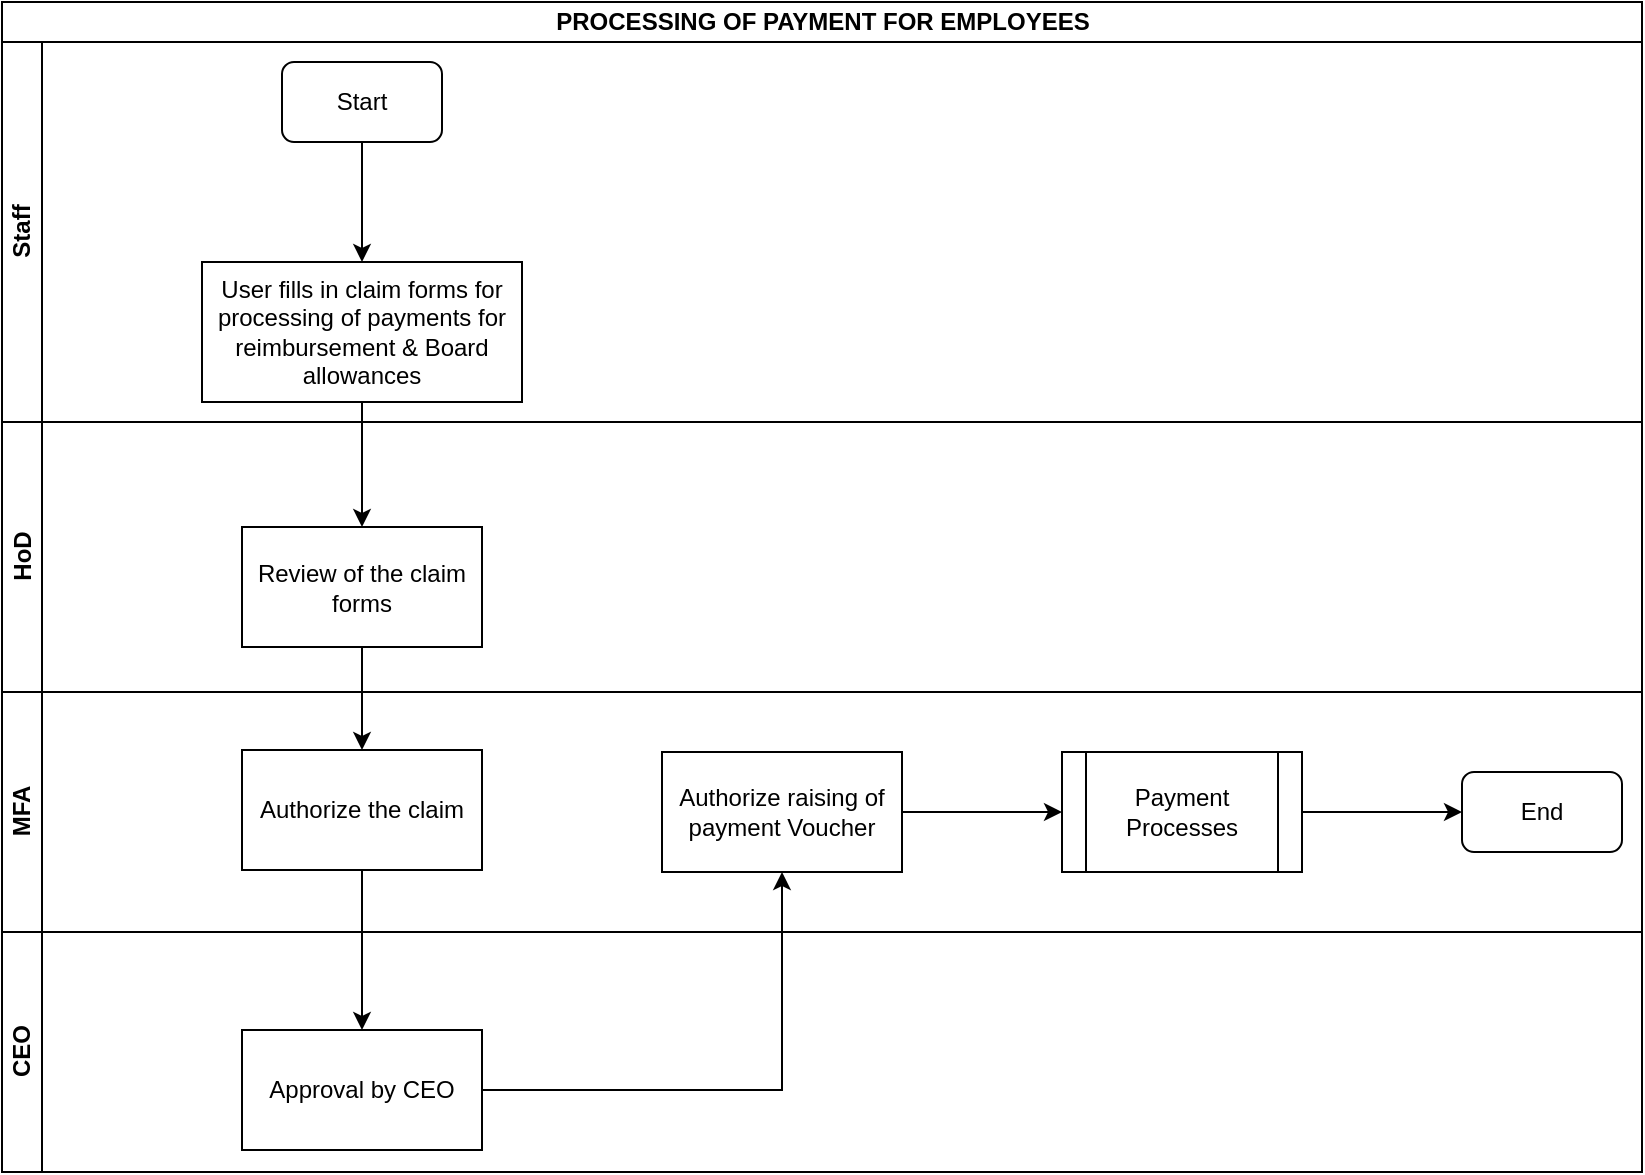 <mxfile version="14.1.8" type="github">
  <diagram id="1JJa6cUBEEBqBfRkNrkH" name="Page-1">
    <mxGraphModel dx="1038" dy="547" grid="1" gridSize="10" guides="1" tooltips="1" connect="1" arrows="1" fold="1" page="1" pageScale="1" pageWidth="1169" pageHeight="827" math="0" shadow="0">
      <root>
        <mxCell id="0" />
        <mxCell id="1" parent="0" />
        <mxCell id="zcF2YPwkhQo-STnj3zk0-1" value="PROCESSING OF PAYMENT FOR EMPLOYEES" style="swimlane;html=1;childLayout=stackLayout;resizeParent=1;resizeParentMax=0;horizontal=1;startSize=20;horizontalStack=0;" vertex="1" parent="1">
          <mxGeometry x="10" y="10" width="820" height="585" as="geometry" />
        </mxCell>
        <mxCell id="zcF2YPwkhQo-STnj3zk0-2" value="Staff" style="swimlane;html=1;startSize=20;horizontal=0;" vertex="1" parent="zcF2YPwkhQo-STnj3zk0-1">
          <mxGeometry y="20" width="820" height="190" as="geometry" />
        </mxCell>
        <mxCell id="zcF2YPwkhQo-STnj3zk0-6" value="Start" style="rounded=1;whiteSpace=wrap;html=1;" vertex="1" parent="zcF2YPwkhQo-STnj3zk0-2">
          <mxGeometry x="140" y="10" width="80" height="40" as="geometry" />
        </mxCell>
        <mxCell id="zcF2YPwkhQo-STnj3zk0-7" value="User fills in claim forms for processing of payments for reimbursement &amp;amp; Board allowances" style="rounded=0;whiteSpace=wrap;html=1;" vertex="1" parent="zcF2YPwkhQo-STnj3zk0-2">
          <mxGeometry x="100" y="110" width="160" height="70" as="geometry" />
        </mxCell>
        <mxCell id="zcF2YPwkhQo-STnj3zk0-9" value="" style="edgeStyle=orthogonalEdgeStyle;rounded=0;orthogonalLoop=1;jettySize=auto;html=1;entryX=0.5;entryY=0;entryDx=0;entryDy=0;" edge="1" parent="zcF2YPwkhQo-STnj3zk0-2" source="zcF2YPwkhQo-STnj3zk0-6" target="zcF2YPwkhQo-STnj3zk0-7">
          <mxGeometry relative="1" as="geometry">
            <mxPoint x="180" y="120" as="targetPoint" />
          </mxGeometry>
        </mxCell>
        <mxCell id="zcF2YPwkhQo-STnj3zk0-3" value="HoD" style="swimlane;html=1;startSize=20;horizontal=0;" vertex="1" parent="zcF2YPwkhQo-STnj3zk0-1">
          <mxGeometry y="210" width="820" height="135" as="geometry" />
        </mxCell>
        <mxCell id="zcF2YPwkhQo-STnj3zk0-10" value="Review of the claim forms" style="whiteSpace=wrap;html=1;rounded=0;" vertex="1" parent="zcF2YPwkhQo-STnj3zk0-3">
          <mxGeometry x="120" y="52.5" width="120" height="60" as="geometry" />
        </mxCell>
        <mxCell id="zcF2YPwkhQo-STnj3zk0-4" value="MFA" style="swimlane;html=1;startSize=20;horizontal=0;" vertex="1" parent="zcF2YPwkhQo-STnj3zk0-1">
          <mxGeometry y="345" width="820" height="120" as="geometry" />
        </mxCell>
        <mxCell id="zcF2YPwkhQo-STnj3zk0-12" value="Authorize the claim" style="whiteSpace=wrap;html=1;rounded=0;" vertex="1" parent="zcF2YPwkhQo-STnj3zk0-4">
          <mxGeometry x="120" y="29" width="120" height="60" as="geometry" />
        </mxCell>
        <mxCell id="zcF2YPwkhQo-STnj3zk0-16" value="Authorize raising of payment Voucher" style="whiteSpace=wrap;html=1;rounded=0;" vertex="1" parent="zcF2YPwkhQo-STnj3zk0-4">
          <mxGeometry x="330" y="30" width="120" height="60" as="geometry" />
        </mxCell>
        <mxCell id="zcF2YPwkhQo-STnj3zk0-23" value="End" style="rounded=1;whiteSpace=wrap;html=1;" vertex="1" parent="zcF2YPwkhQo-STnj3zk0-4">
          <mxGeometry x="730" y="40" width="80" height="40" as="geometry" />
        </mxCell>
        <mxCell id="zcF2YPwkhQo-STnj3zk0-5" value="CEO" style="swimlane;html=1;startSize=20;horizontal=0;" vertex="1" parent="zcF2YPwkhQo-STnj3zk0-1">
          <mxGeometry y="465" width="820" height="120" as="geometry" />
        </mxCell>
        <mxCell id="zcF2YPwkhQo-STnj3zk0-14" value="Approval by CEO" style="whiteSpace=wrap;html=1;rounded=0;" vertex="1" parent="zcF2YPwkhQo-STnj3zk0-5">
          <mxGeometry x="120" y="49" width="120" height="60" as="geometry" />
        </mxCell>
        <mxCell id="zcF2YPwkhQo-STnj3zk0-11" value="" style="edgeStyle=orthogonalEdgeStyle;rounded=0;orthogonalLoop=1;jettySize=auto;html=1;" edge="1" parent="zcF2YPwkhQo-STnj3zk0-1" source="zcF2YPwkhQo-STnj3zk0-7" target="zcF2YPwkhQo-STnj3zk0-10">
          <mxGeometry relative="1" as="geometry" />
        </mxCell>
        <mxCell id="zcF2YPwkhQo-STnj3zk0-13" value="" style="edgeStyle=orthogonalEdgeStyle;rounded=0;orthogonalLoop=1;jettySize=auto;html=1;" edge="1" parent="zcF2YPwkhQo-STnj3zk0-1" source="zcF2YPwkhQo-STnj3zk0-10" target="zcF2YPwkhQo-STnj3zk0-12">
          <mxGeometry relative="1" as="geometry" />
        </mxCell>
        <mxCell id="zcF2YPwkhQo-STnj3zk0-15" value="" style="edgeStyle=orthogonalEdgeStyle;rounded=0;orthogonalLoop=1;jettySize=auto;html=1;" edge="1" parent="zcF2YPwkhQo-STnj3zk0-1" source="zcF2YPwkhQo-STnj3zk0-12" target="zcF2YPwkhQo-STnj3zk0-14">
          <mxGeometry relative="1" as="geometry" />
        </mxCell>
        <mxCell id="zcF2YPwkhQo-STnj3zk0-17" value="" style="edgeStyle=orthogonalEdgeStyle;rounded=0;orthogonalLoop=1;jettySize=auto;html=1;" edge="1" parent="zcF2YPwkhQo-STnj3zk0-1" source="zcF2YPwkhQo-STnj3zk0-14" target="zcF2YPwkhQo-STnj3zk0-16">
          <mxGeometry relative="1" as="geometry" />
        </mxCell>
        <mxCell id="zcF2YPwkhQo-STnj3zk0-22" value="" style="edgeStyle=orthogonalEdgeStyle;rounded=0;orthogonalLoop=1;jettySize=auto;html=1;entryX=0;entryY=0.5;entryDx=0;entryDy=0;" edge="1" parent="1" source="zcF2YPwkhQo-STnj3zk0-19" target="zcF2YPwkhQo-STnj3zk0-23">
          <mxGeometry relative="1" as="geometry">
            <mxPoint x="740" y="415" as="targetPoint" />
          </mxGeometry>
        </mxCell>
        <mxCell id="zcF2YPwkhQo-STnj3zk0-19" value="Payment Processes" style="shape=process;whiteSpace=wrap;html=1;backgroundOutline=1;rounded=0;" vertex="1" parent="1">
          <mxGeometry x="540" y="385" width="120" height="60" as="geometry" />
        </mxCell>
        <mxCell id="zcF2YPwkhQo-STnj3zk0-20" value="" style="edgeStyle=orthogonalEdgeStyle;rounded=0;orthogonalLoop=1;jettySize=auto;html=1;" edge="1" parent="1" source="zcF2YPwkhQo-STnj3zk0-16" target="zcF2YPwkhQo-STnj3zk0-19">
          <mxGeometry relative="1" as="geometry" />
        </mxCell>
      </root>
    </mxGraphModel>
  </diagram>
</mxfile>
